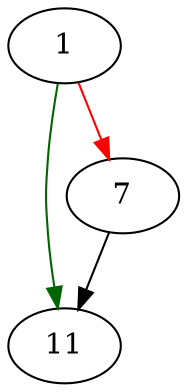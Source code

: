 strict digraph "store_char" {
	// Node definitions.
	1 [entry=true];
	11;
	7;

	// Edge definitions.
	1 -> 11 [
		color=darkgreen
		cond=true
	];
	1 -> 7 [
		color=red
		cond=false
	];
	7 -> 11;
}
